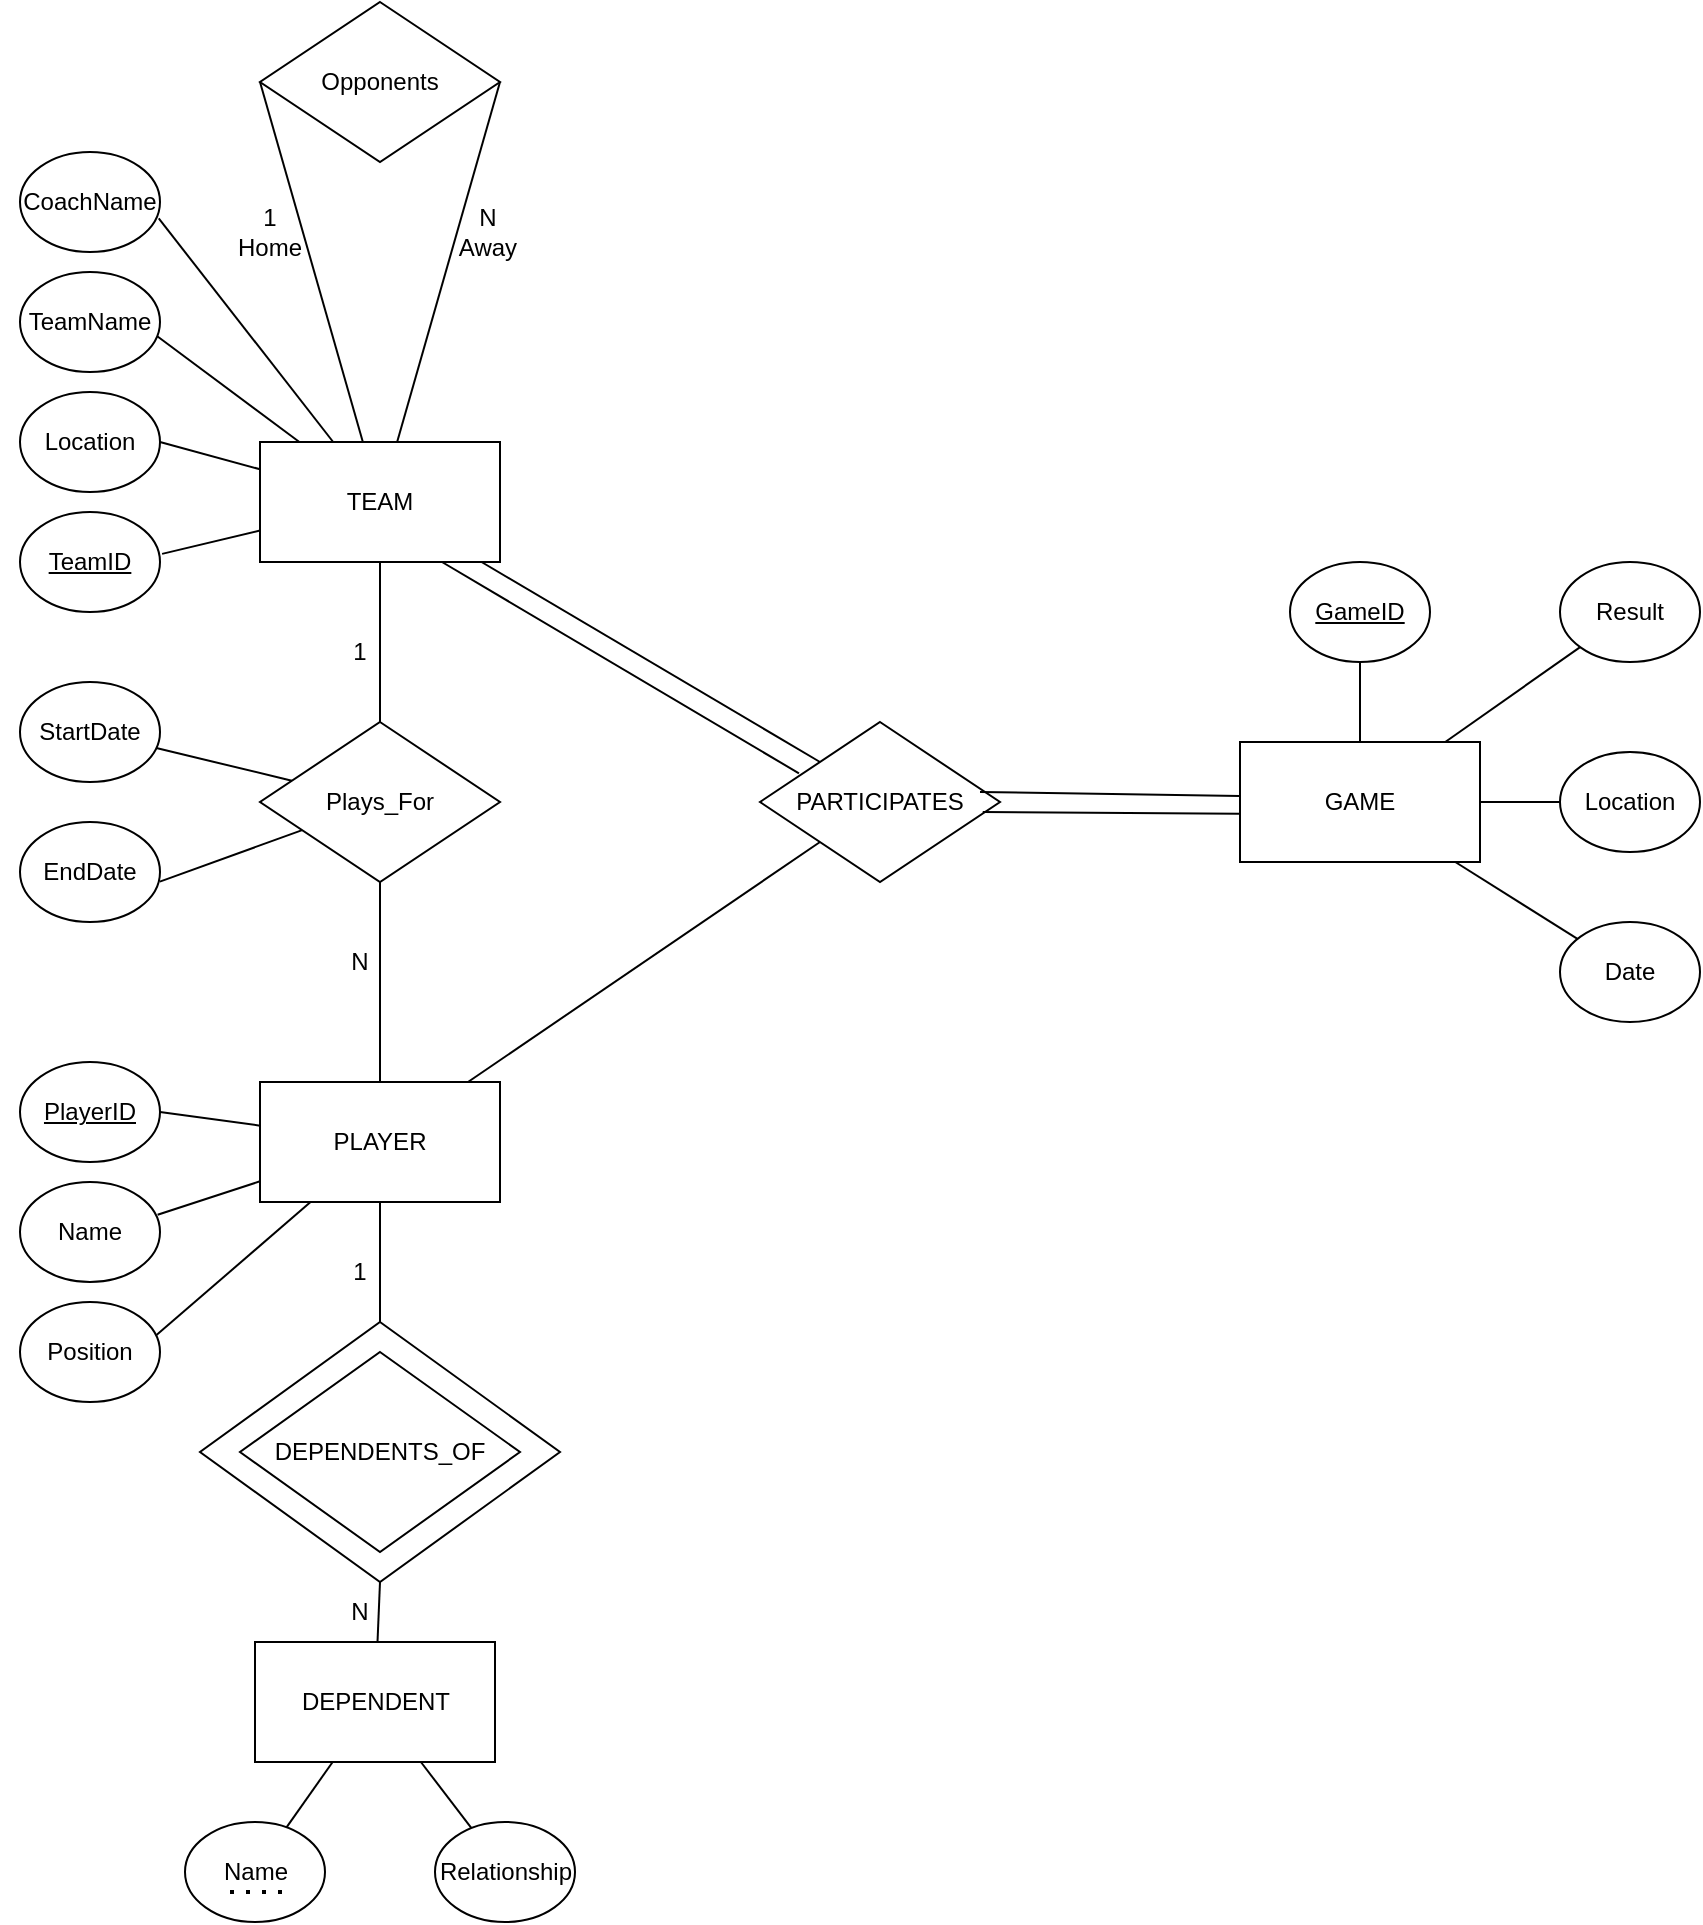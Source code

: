 <mxfile version="21.8.2" type="github">
  <diagram id="R2lEEEUBdFMjLlhIrx00" name="Page-1">
    <mxGraphModel dx="1050" dy="1666" grid="1" gridSize="10" guides="1" tooltips="1" connect="1" arrows="1" fold="1" page="1" pageScale="1" pageWidth="850" pageHeight="1100" math="0" shadow="0" extFonts="Permanent Marker^https://fonts.googleapis.com/css?family=Permanent+Marker">
      <root>
        <mxCell id="0" />
        <mxCell id="1" parent="0" />
        <mxCell id="dXp5-8NFAsFLmCo9gUIu-91" value="" style="group" vertex="1" connectable="0" parent="1">
          <mxGeometry x="70" y="-220" width="850" height="960" as="geometry" />
        </mxCell>
        <mxCell id="dXp5-8NFAsFLmCo9gUIu-18" value="" style="group" vertex="1" connectable="0" parent="dXp5-8NFAsFLmCo9gUIu-91">
          <mxGeometry x="10" y="100" width="240" height="180" as="geometry" />
        </mxCell>
        <mxCell id="dXp5-8NFAsFLmCo9gUIu-1" value="TEAM" style="rounded=0;whiteSpace=wrap;html=1;" vertex="1" parent="dXp5-8NFAsFLmCo9gUIu-18">
          <mxGeometry x="120" y="120" width="120" height="60" as="geometry" />
        </mxCell>
        <mxCell id="dXp5-8NFAsFLmCo9gUIu-5" value="&lt;u&gt;TeamID&lt;/u&gt;" style="ellipse;whiteSpace=wrap;html=1;" vertex="1" parent="dXp5-8NFAsFLmCo9gUIu-18">
          <mxGeometry y="155" width="70" height="50" as="geometry" />
        </mxCell>
        <mxCell id="dXp5-8NFAsFLmCo9gUIu-6" value="TeamName" style="ellipse;whiteSpace=wrap;html=1;" vertex="1" parent="dXp5-8NFAsFLmCo9gUIu-18">
          <mxGeometry y="35" width="70" height="50" as="geometry" />
        </mxCell>
        <mxCell id="dXp5-8NFAsFLmCo9gUIu-7" value="Location" style="ellipse;whiteSpace=wrap;html=1;" vertex="1" parent="dXp5-8NFAsFLmCo9gUIu-18">
          <mxGeometry y="95" width="70" height="50" as="geometry" />
        </mxCell>
        <mxCell id="dXp5-8NFAsFLmCo9gUIu-80" value="" style="endArrow=none;html=1;rounded=0;entryX=1.015;entryY=0.419;entryDx=0;entryDy=0;entryPerimeter=0;" edge="1" parent="dXp5-8NFAsFLmCo9gUIu-18" source="dXp5-8NFAsFLmCo9gUIu-1" target="dXp5-8NFAsFLmCo9gUIu-5">
          <mxGeometry width="50" height="50" relative="1" as="geometry">
            <mxPoint x="-30.711" y="320" as="sourcePoint" />
            <mxPoint x="49.289" y="150" as="targetPoint" />
          </mxGeometry>
        </mxCell>
        <mxCell id="dXp5-8NFAsFLmCo9gUIu-81" value="" style="endArrow=none;html=1;rounded=0;entryX=1;entryY=0.5;entryDx=0;entryDy=0;" edge="1" parent="dXp5-8NFAsFLmCo9gUIu-18" source="dXp5-8NFAsFLmCo9gUIu-1" target="dXp5-8NFAsFLmCo9gUIu-7">
          <mxGeometry width="50" height="50" relative="1" as="geometry">
            <mxPoint x="-30.711" y="320" as="sourcePoint" />
            <mxPoint x="49.289" y="150" as="targetPoint" />
          </mxGeometry>
        </mxCell>
        <mxCell id="dXp5-8NFAsFLmCo9gUIu-82" value="" style="endArrow=none;html=1;rounded=0;entryX=0.983;entryY=0.645;entryDx=0;entryDy=0;entryPerimeter=0;" edge="1" parent="dXp5-8NFAsFLmCo9gUIu-18" source="dXp5-8NFAsFLmCo9gUIu-1" target="dXp5-8NFAsFLmCo9gUIu-6">
          <mxGeometry width="50" height="50" relative="1" as="geometry">
            <mxPoint x="-30.711" y="320" as="sourcePoint" />
            <mxPoint x="49.289" y="150" as="targetPoint" />
          </mxGeometry>
        </mxCell>
        <mxCell id="dXp5-8NFAsFLmCo9gUIu-20" value="Plays_For" style="rhombus;whiteSpace=wrap;html=1;" vertex="1" parent="dXp5-8NFAsFLmCo9gUIu-91">
          <mxGeometry x="130" y="360" width="120" height="80" as="geometry" />
        </mxCell>
        <mxCell id="dXp5-8NFAsFLmCo9gUIu-22" value="StartDate" style="ellipse;whiteSpace=wrap;html=1;" vertex="1" parent="dXp5-8NFAsFLmCo9gUIu-91">
          <mxGeometry x="10" y="340" width="70" height="50" as="geometry" />
        </mxCell>
        <mxCell id="dXp5-8NFAsFLmCo9gUIu-23" value="EndDate" style="ellipse;whiteSpace=wrap;html=1;" vertex="1" parent="dXp5-8NFAsFLmCo9gUIu-91">
          <mxGeometry x="10" y="410" width="70" height="50" as="geometry" />
        </mxCell>
        <mxCell id="dXp5-8NFAsFLmCo9gUIu-24" value="Opponents" style="rhombus;whiteSpace=wrap;html=1;" vertex="1" parent="dXp5-8NFAsFLmCo9gUIu-91">
          <mxGeometry x="130" width="120" height="80" as="geometry" />
        </mxCell>
        <mxCell id="dXp5-8NFAsFLmCo9gUIu-52" value="" style="group" vertex="1" connectable="0" parent="dXp5-8NFAsFLmCo9gUIu-91">
          <mxGeometry y="540" width="300" height="420" as="geometry" />
        </mxCell>
        <mxCell id="dXp5-8NFAsFLmCo9gUIu-16" value="" style="group" vertex="1" connectable="0" parent="dXp5-8NFAsFLmCo9gUIu-52">
          <mxGeometry width="300" height="280" as="geometry" />
        </mxCell>
        <mxCell id="dXp5-8NFAsFLmCo9gUIu-2" value="PLAYER" style="rounded=0;whiteSpace=wrap;html=1;" vertex="1" parent="dXp5-8NFAsFLmCo9gUIu-16">
          <mxGeometry x="130" width="120" height="60" as="geometry" />
        </mxCell>
        <mxCell id="dXp5-8NFAsFLmCo9gUIu-8" value="&lt;u&gt;PlayerID&lt;/u&gt;" style="ellipse;whiteSpace=wrap;html=1;" vertex="1" parent="dXp5-8NFAsFLmCo9gUIu-16">
          <mxGeometry x="10" y="-10" width="70" height="50" as="geometry" />
        </mxCell>
        <mxCell id="dXp5-8NFAsFLmCo9gUIu-9" value="Position" style="ellipse;whiteSpace=wrap;html=1;" vertex="1" parent="dXp5-8NFAsFLmCo9gUIu-16">
          <mxGeometry x="10" y="110" width="70" height="50" as="geometry" />
        </mxCell>
        <mxCell id="dXp5-8NFAsFLmCo9gUIu-25" value="Name" style="ellipse;whiteSpace=wrap;html=1;" vertex="1" parent="dXp5-8NFAsFLmCo9gUIu-16">
          <mxGeometry x="10" y="50" width="70" height="50" as="geometry" />
        </mxCell>
        <mxCell id="dXp5-8NFAsFLmCo9gUIu-35" value="" style="group" vertex="1" connectable="0" parent="dXp5-8NFAsFLmCo9gUIu-16">
          <mxGeometry x="100" y="120" width="180" height="160" as="geometry" />
        </mxCell>
        <mxCell id="dXp5-8NFAsFLmCo9gUIu-27" value="" style="rhombus;whiteSpace=wrap;html=1;" vertex="1" parent="dXp5-8NFAsFLmCo9gUIu-35">
          <mxGeometry width="180" height="130" as="geometry" />
        </mxCell>
        <mxCell id="dXp5-8NFAsFLmCo9gUIu-34" value="DEPENDENTS_OF" style="rhombus;whiteSpace=wrap;html=1;" vertex="1" parent="dXp5-8NFAsFLmCo9gUIu-35">
          <mxGeometry x="20" y="15" width="140" height="100.01" as="geometry" />
        </mxCell>
        <mxCell id="dXp5-8NFAsFLmCo9gUIu-100" value="N" style="text;html=1;strokeColor=none;fillColor=none;align=center;verticalAlign=middle;whiteSpace=wrap;rounded=0;" vertex="1" parent="dXp5-8NFAsFLmCo9gUIu-35">
          <mxGeometry x="50" y="130" width="60" height="30" as="geometry" />
        </mxCell>
        <mxCell id="dXp5-8NFAsFLmCo9gUIu-65" value="" style="endArrow=none;html=1;rounded=0;entryX=1;entryY=0.5;entryDx=0;entryDy=0;" edge="1" parent="dXp5-8NFAsFLmCo9gUIu-16" source="dXp5-8NFAsFLmCo9gUIu-2" target="dXp5-8NFAsFLmCo9gUIu-8">
          <mxGeometry width="50" height="50" relative="1" as="geometry">
            <mxPoint x="-10.711" y="-240" as="sourcePoint" />
            <mxPoint x="59.289" y="30" as="targetPoint" />
          </mxGeometry>
        </mxCell>
        <mxCell id="dXp5-8NFAsFLmCo9gUIu-66" value="" style="endArrow=none;html=1;rounded=0;entryX=0.983;entryY=0.328;entryDx=0;entryDy=0;entryPerimeter=0;" edge="1" parent="dXp5-8NFAsFLmCo9gUIu-16" source="dXp5-8NFAsFLmCo9gUIu-2" target="dXp5-8NFAsFLmCo9gUIu-25">
          <mxGeometry width="50" height="50" relative="1" as="geometry">
            <mxPoint x="-10.711" y="-240" as="sourcePoint" />
            <mxPoint x="59.289" y="30" as="targetPoint" />
          </mxGeometry>
        </mxCell>
        <mxCell id="dXp5-8NFAsFLmCo9gUIu-67" value="" style="endArrow=none;html=1;rounded=0;entryX=0.975;entryY=0.331;entryDx=0;entryDy=0;entryPerimeter=0;" edge="1" parent="dXp5-8NFAsFLmCo9gUIu-16" source="dXp5-8NFAsFLmCo9gUIu-2" target="dXp5-8NFAsFLmCo9gUIu-9">
          <mxGeometry width="50" height="50" relative="1" as="geometry">
            <mxPoint x="-10.711" y="-240" as="sourcePoint" />
            <mxPoint x="59.289" y="30" as="targetPoint" />
          </mxGeometry>
        </mxCell>
        <mxCell id="dXp5-8NFAsFLmCo9gUIu-69" value="" style="endArrow=none;html=1;rounded=0;entryX=0.5;entryY=0;entryDx=0;entryDy=0;" edge="1" parent="dXp5-8NFAsFLmCo9gUIu-16" source="dXp5-8NFAsFLmCo9gUIu-2" target="dXp5-8NFAsFLmCo9gUIu-27">
          <mxGeometry width="50" height="50" relative="1" as="geometry">
            <mxPoint x="120" y="-210" as="sourcePoint" />
            <mxPoint x="190" y="110" as="targetPoint" />
          </mxGeometry>
        </mxCell>
        <mxCell id="dXp5-8NFAsFLmCo9gUIu-101" value="1" style="text;html=1;strokeColor=none;fillColor=none;align=center;verticalAlign=middle;whiteSpace=wrap;rounded=0;" vertex="1" parent="dXp5-8NFAsFLmCo9gUIu-16">
          <mxGeometry x="150" y="80" width="60" height="30" as="geometry" />
        </mxCell>
        <mxCell id="dXp5-8NFAsFLmCo9gUIu-45" value="DEPENDENT" style="rounded=0;whiteSpace=wrap;html=1;" vertex="1" parent="dXp5-8NFAsFLmCo9gUIu-52">
          <mxGeometry x="127.5" y="280" width="120" height="60" as="geometry" />
        </mxCell>
        <mxCell id="dXp5-8NFAsFLmCo9gUIu-46" value="Name" style="ellipse;whiteSpace=wrap;html=1;" vertex="1" parent="dXp5-8NFAsFLmCo9gUIu-52">
          <mxGeometry x="92.5" y="370" width="70" height="50" as="geometry" />
        </mxCell>
        <mxCell id="dXp5-8NFAsFLmCo9gUIu-47" value="Relationship" style="ellipse;whiteSpace=wrap;html=1;" vertex="1" parent="dXp5-8NFAsFLmCo9gUIu-52">
          <mxGeometry x="217.5" y="370" width="70" height="50" as="geometry" />
        </mxCell>
        <mxCell id="dXp5-8NFAsFLmCo9gUIu-71" value="" style="endArrow=none;html=1;rounded=0;entryX=0.5;entryY=1;entryDx=0;entryDy=0;" edge="1" parent="dXp5-8NFAsFLmCo9gUIu-52" source="dXp5-8NFAsFLmCo9gUIu-45" target="dXp5-8NFAsFLmCo9gUIu-27">
          <mxGeometry width="50" height="50" relative="1" as="geometry">
            <mxPoint x="117.5" y="-60.711" as="sourcePoint" />
            <mxPoint x="190" y="260" as="targetPoint" />
          </mxGeometry>
        </mxCell>
        <mxCell id="dXp5-8NFAsFLmCo9gUIu-73" value="" style="endArrow=none;html=1;rounded=0;" edge="1" parent="dXp5-8NFAsFLmCo9gUIu-52" source="dXp5-8NFAsFLmCo9gUIu-45" target="dXp5-8NFAsFLmCo9gUIu-46">
          <mxGeometry width="50" height="50" relative="1" as="geometry">
            <mxPoint x="117.5" y="70" as="sourcePoint" />
            <mxPoint x="187.5" y="410.711" as="targetPoint" />
          </mxGeometry>
        </mxCell>
        <mxCell id="dXp5-8NFAsFLmCo9gUIu-74" value="" style="endArrow=none;html=1;rounded=0;" edge="1" parent="dXp5-8NFAsFLmCo9gUIu-52" source="dXp5-8NFAsFLmCo9gUIu-45" target="dXp5-8NFAsFLmCo9gUIu-47">
          <mxGeometry width="50" height="50" relative="1" as="geometry">
            <mxPoint x="117.5" y="70" as="sourcePoint" />
            <mxPoint x="187.5" y="410.711" as="targetPoint" />
          </mxGeometry>
        </mxCell>
        <mxCell id="dXp5-8NFAsFLmCo9gUIu-53" value="PARTICIPATES" style="rhombus;whiteSpace=wrap;html=1;" vertex="1" parent="dXp5-8NFAsFLmCo9gUIu-91">
          <mxGeometry x="380" y="360" width="120" height="80" as="geometry" />
        </mxCell>
        <mxCell id="dXp5-8NFAsFLmCo9gUIu-3" value="GAME&lt;br&gt;" style="rounded=0;whiteSpace=wrap;html=1;" vertex="1" parent="dXp5-8NFAsFLmCo9gUIu-91">
          <mxGeometry x="620" y="370" width="120" height="60" as="geometry" />
        </mxCell>
        <mxCell id="dXp5-8NFAsFLmCo9gUIu-10" value="&lt;u&gt;GameID&lt;/u&gt;" style="ellipse;whiteSpace=wrap;html=1;" vertex="1" parent="dXp5-8NFAsFLmCo9gUIu-91">
          <mxGeometry x="645" y="280" width="70" height="50" as="geometry" />
        </mxCell>
        <mxCell id="dXp5-8NFAsFLmCo9gUIu-12" value="Date" style="ellipse;whiteSpace=wrap;html=1;" vertex="1" parent="dXp5-8NFAsFLmCo9gUIu-91">
          <mxGeometry x="780" y="460" width="70" height="50" as="geometry" />
        </mxCell>
        <mxCell id="dXp5-8NFAsFLmCo9gUIu-13" value="Location" style="ellipse;whiteSpace=wrap;html=1;" vertex="1" parent="dXp5-8NFAsFLmCo9gUIu-91">
          <mxGeometry x="780" y="375" width="70" height="50" as="geometry" />
        </mxCell>
        <mxCell id="dXp5-8NFAsFLmCo9gUIu-14" value="Result" style="ellipse;whiteSpace=wrap;html=1;" vertex="1" parent="dXp5-8NFAsFLmCo9gUIu-91">
          <mxGeometry x="780" y="280" width="70" height="50" as="geometry" />
        </mxCell>
        <mxCell id="dXp5-8NFAsFLmCo9gUIu-56" value="" style="endArrow=none;dashed=1;html=1;dashPattern=1 3;strokeWidth=2;rounded=0;" edge="1" parent="dXp5-8NFAsFLmCo9gUIu-91">
          <mxGeometry width="50" height="50" relative="1" as="geometry">
            <mxPoint x="115" y="945" as="sourcePoint" />
            <mxPoint x="145" y="945" as="targetPoint" />
          </mxGeometry>
        </mxCell>
        <mxCell id="dXp5-8NFAsFLmCo9gUIu-57" value="CoachName" style="ellipse;whiteSpace=wrap;html=1;" vertex="1" parent="dXp5-8NFAsFLmCo9gUIu-91">
          <mxGeometry x="10" y="75" width="70" height="50" as="geometry" />
        </mxCell>
        <mxCell id="dXp5-8NFAsFLmCo9gUIu-61" value="" style="endArrow=none;html=1;rounded=0;entryX=0;entryY=0;entryDx=0;entryDy=0;" edge="1" parent="dXp5-8NFAsFLmCo9gUIu-91" source="dXp5-8NFAsFLmCo9gUIu-1" target="dXp5-8NFAsFLmCo9gUIu-53">
          <mxGeometry width="50" height="50" relative="1" as="geometry">
            <mxPoint x="170" y="420" as="sourcePoint" />
            <mxPoint x="320.711" y="250" as="targetPoint" />
          </mxGeometry>
        </mxCell>
        <mxCell id="dXp5-8NFAsFLmCo9gUIu-62" value="" style="endArrow=none;html=1;rounded=0;entryX=0;entryY=1;entryDx=0;entryDy=0;" edge="1" parent="dXp5-8NFAsFLmCo9gUIu-91" source="dXp5-8NFAsFLmCo9gUIu-2" target="dXp5-8NFAsFLmCo9gUIu-53">
          <mxGeometry width="50" height="50" relative="1" as="geometry">
            <mxPoint x="180" y="300" as="sourcePoint" />
            <mxPoint x="320.711" y="570" as="targetPoint" />
          </mxGeometry>
        </mxCell>
        <mxCell id="dXp5-8NFAsFLmCo9gUIu-63" value="" style="endArrow=none;html=1;rounded=0;entryX=0;entryY=0.5;entryDx=0;entryDy=0;" edge="1" parent="dXp5-8NFAsFLmCo9gUIu-91">
          <mxGeometry width="50" height="50" relative="1" as="geometry">
            <mxPoint x="490" y="395" as="sourcePoint" />
            <mxPoint x="620" y="397" as="targetPoint" />
          </mxGeometry>
        </mxCell>
        <mxCell id="dXp5-8NFAsFLmCo9gUIu-76" value="" style="endArrow=none;html=1;rounded=0;" edge="1" parent="dXp5-8NFAsFLmCo9gUIu-91" source="dXp5-8NFAsFLmCo9gUIu-20" target="dXp5-8NFAsFLmCo9gUIu-22">
          <mxGeometry width="50" height="50" relative="1" as="geometry">
            <mxPoint x="59.289" y="450" as="sourcePoint" />
            <mxPoint x="59.289" y="400" as="targetPoint" />
          </mxGeometry>
        </mxCell>
        <mxCell id="dXp5-8NFAsFLmCo9gUIu-77" value="" style="endArrow=none;html=1;rounded=0;entryX=0.999;entryY=0.596;entryDx=0;entryDy=0;entryPerimeter=0;" edge="1" parent="dXp5-8NFAsFLmCo9gUIu-91" source="dXp5-8NFAsFLmCo9gUIu-20" target="dXp5-8NFAsFLmCo9gUIu-23">
          <mxGeometry width="50" height="50" relative="1" as="geometry">
            <mxPoint x="59.289" y="450" as="sourcePoint" />
            <mxPoint x="59.289" y="400" as="targetPoint" />
          </mxGeometry>
        </mxCell>
        <mxCell id="dXp5-8NFAsFLmCo9gUIu-78" value="" style="endArrow=none;html=1;rounded=0;entryX=0.5;entryY=0;entryDx=0;entryDy=0;" edge="1" parent="dXp5-8NFAsFLmCo9gUIu-91" source="dXp5-8NFAsFLmCo9gUIu-1" target="dXp5-8NFAsFLmCo9gUIu-20">
          <mxGeometry width="50" height="50" relative="1" as="geometry">
            <mxPoint x="110" y="450" as="sourcePoint" />
            <mxPoint x="190" y="350.711" as="targetPoint" />
          </mxGeometry>
        </mxCell>
        <mxCell id="dXp5-8NFAsFLmCo9gUIu-79" value="" style="endArrow=none;html=1;rounded=0;entryX=0.5;entryY=0;entryDx=0;entryDy=0;" edge="1" parent="dXp5-8NFAsFLmCo9gUIu-91" source="dXp5-8NFAsFLmCo9gUIu-20" target="dXp5-8NFAsFLmCo9gUIu-2">
          <mxGeometry width="50" height="50" relative="1" as="geometry">
            <mxPoint x="190" y="490" as="sourcePoint" />
            <mxPoint x="190" y="510.711" as="targetPoint" />
          </mxGeometry>
        </mxCell>
        <mxCell id="dXp5-8NFAsFLmCo9gUIu-83" value="" style="endArrow=none;html=1;rounded=0;entryX=0.991;entryY=0.664;entryDx=0;entryDy=0;entryPerimeter=0;" edge="1" parent="dXp5-8NFAsFLmCo9gUIu-91" source="dXp5-8NFAsFLmCo9gUIu-1" target="dXp5-8NFAsFLmCo9gUIu-57">
          <mxGeometry width="50" height="50" relative="1" as="geometry">
            <mxPoint x="-20.711" y="420" as="sourcePoint" />
            <mxPoint x="59.289" y="250" as="targetPoint" />
          </mxGeometry>
        </mxCell>
        <mxCell id="dXp5-8NFAsFLmCo9gUIu-84" value="" style="endArrow=none;html=1;rounded=0;entryX=0;entryY=0.5;entryDx=0;entryDy=0;" edge="1" parent="dXp5-8NFAsFLmCo9gUIu-91" source="dXp5-8NFAsFLmCo9gUIu-1" target="dXp5-8NFAsFLmCo9gUIu-24">
          <mxGeometry width="50" height="50" relative="1" as="geometry">
            <mxPoint x="110" y="319.289" as="sourcePoint" />
            <mxPoint x="190" y="149.289" as="targetPoint" />
          </mxGeometry>
        </mxCell>
        <mxCell id="dXp5-8NFAsFLmCo9gUIu-85" value="" style="endArrow=none;html=1;rounded=0;entryX=1;entryY=0.5;entryDx=0;entryDy=0;" edge="1" parent="dXp5-8NFAsFLmCo9gUIu-91" source="dXp5-8NFAsFLmCo9gUIu-1" target="dXp5-8NFAsFLmCo9gUIu-24">
          <mxGeometry width="50" height="50" relative="1" as="geometry">
            <mxPoint x="110" y="319.289" as="sourcePoint" />
            <mxPoint x="190" y="149.289" as="targetPoint" />
          </mxGeometry>
        </mxCell>
        <mxCell id="dXp5-8NFAsFLmCo9gUIu-86" value="" style="endArrow=none;html=1;rounded=0;" edge="1" parent="dXp5-8NFAsFLmCo9gUIu-91" source="dXp5-8NFAsFLmCo9gUIu-3">
          <mxGeometry width="50" height="50" relative="1" as="geometry">
            <mxPoint x="680" y="349.289" as="sourcePoint" />
            <mxPoint x="680" y="330" as="targetPoint" />
          </mxGeometry>
        </mxCell>
        <mxCell id="dXp5-8NFAsFLmCo9gUIu-87" value="" style="endArrow=none;html=1;rounded=0;" edge="1" parent="dXp5-8NFAsFLmCo9gUIu-91" source="dXp5-8NFAsFLmCo9gUIu-3" target="dXp5-8NFAsFLmCo9gUIu-14">
          <mxGeometry width="50" height="50" relative="1" as="geometry">
            <mxPoint x="680" y="349.289" as="sourcePoint" />
            <mxPoint x="680" y="299.289" as="targetPoint" />
          </mxGeometry>
        </mxCell>
        <mxCell id="dXp5-8NFAsFLmCo9gUIu-88" value="" style="endArrow=none;html=1;rounded=0;" edge="1" parent="dXp5-8NFAsFLmCo9gUIu-91" source="dXp5-8NFAsFLmCo9gUIu-3" target="dXp5-8NFAsFLmCo9gUIu-13">
          <mxGeometry width="50" height="50" relative="1" as="geometry">
            <mxPoint x="740" y="450" as="sourcePoint" />
            <mxPoint x="810.711" y="400" as="targetPoint" />
          </mxGeometry>
        </mxCell>
        <mxCell id="dXp5-8NFAsFLmCo9gUIu-89" value="" style="endArrow=none;html=1;rounded=0;" edge="1" parent="dXp5-8NFAsFLmCo9gUIu-91" source="dXp5-8NFAsFLmCo9gUIu-3" target="dXp5-8NFAsFLmCo9gUIu-12">
          <mxGeometry width="50" height="50" relative="1" as="geometry">
            <mxPoint x="680" y="480" as="sourcePoint" />
            <mxPoint x="680" y="500.711" as="targetPoint" />
          </mxGeometry>
        </mxCell>
        <mxCell id="dXp5-8NFAsFLmCo9gUIu-93" value="N&lt;br&gt;Away" style="text;html=1;strokeColor=none;fillColor=none;align=center;verticalAlign=middle;whiteSpace=wrap;rounded=0;" vertex="1" parent="dXp5-8NFAsFLmCo9gUIu-91">
          <mxGeometry x="214" y="100" width="60" height="30" as="geometry" />
        </mxCell>
        <mxCell id="dXp5-8NFAsFLmCo9gUIu-92" value="1&lt;br&gt;Home" style="text;html=1;strokeColor=none;fillColor=none;align=center;verticalAlign=middle;whiteSpace=wrap;rounded=0;" vertex="1" parent="dXp5-8NFAsFLmCo9gUIu-91">
          <mxGeometry x="105" y="100" width="60" height="30" as="geometry" />
        </mxCell>
        <mxCell id="dXp5-8NFAsFLmCo9gUIu-94" value="N" style="text;html=1;strokeColor=none;fillColor=none;align=center;verticalAlign=middle;whiteSpace=wrap;rounded=0;" vertex="1" parent="dXp5-8NFAsFLmCo9gUIu-91">
          <mxGeometry x="150" y="465" width="60" height="30" as="geometry" />
        </mxCell>
        <mxCell id="dXp5-8NFAsFLmCo9gUIu-95" value="1" style="text;html=1;strokeColor=none;fillColor=none;align=center;verticalAlign=middle;whiteSpace=wrap;rounded=0;" vertex="1" parent="dXp5-8NFAsFLmCo9gUIu-91">
          <mxGeometry x="150" y="310" width="60" height="30" as="geometry" />
        </mxCell>
        <mxCell id="dXp5-8NFAsFLmCo9gUIu-97" value="" style="endArrow=none;html=1;rounded=0;exitX=0.928;exitY=0.614;exitDx=0;exitDy=0;exitPerimeter=0;" edge="1" parent="dXp5-8NFAsFLmCo9gUIu-91">
          <mxGeometry width="50" height="50" relative="1" as="geometry">
            <mxPoint x="491.36" y="405.0" as="sourcePoint" />
            <mxPoint x="620" y="405.88" as="targetPoint" />
          </mxGeometry>
        </mxCell>
        <mxCell id="dXp5-8NFAsFLmCo9gUIu-99" value="" style="endArrow=none;html=1;rounded=0;entryX=0.154;entryY=0.321;entryDx=0;entryDy=0;entryPerimeter=0;" edge="1" parent="dXp5-8NFAsFLmCo9gUIu-91">
          <mxGeometry width="50" height="50" relative="1" as="geometry">
            <mxPoint x="221" y="280" as="sourcePoint" />
            <mxPoint x="399.48" y="385.68" as="targetPoint" />
          </mxGeometry>
        </mxCell>
      </root>
    </mxGraphModel>
  </diagram>
</mxfile>
